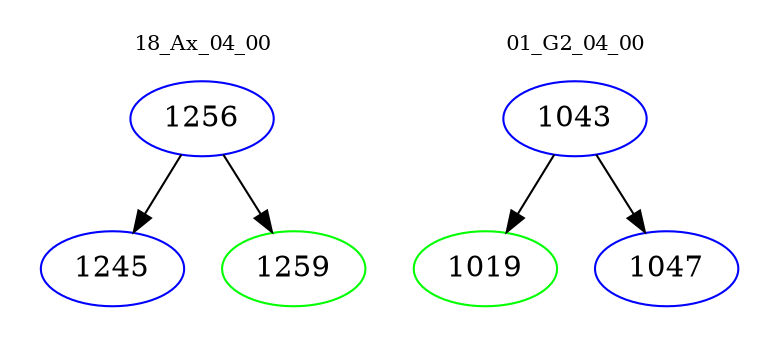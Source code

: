 digraph{
subgraph cluster_0 {
color = white
label = "18_Ax_04_00";
fontsize=10;
T0_1256 [label="1256", color="blue"]
T0_1256 -> T0_1245 [color="black"]
T0_1245 [label="1245", color="blue"]
T0_1256 -> T0_1259 [color="black"]
T0_1259 [label="1259", color="green"]
}
subgraph cluster_1 {
color = white
label = "01_G2_04_00";
fontsize=10;
T1_1043 [label="1043", color="blue"]
T1_1043 -> T1_1019 [color="black"]
T1_1019 [label="1019", color="green"]
T1_1043 -> T1_1047 [color="black"]
T1_1047 [label="1047", color="blue"]
}
}
